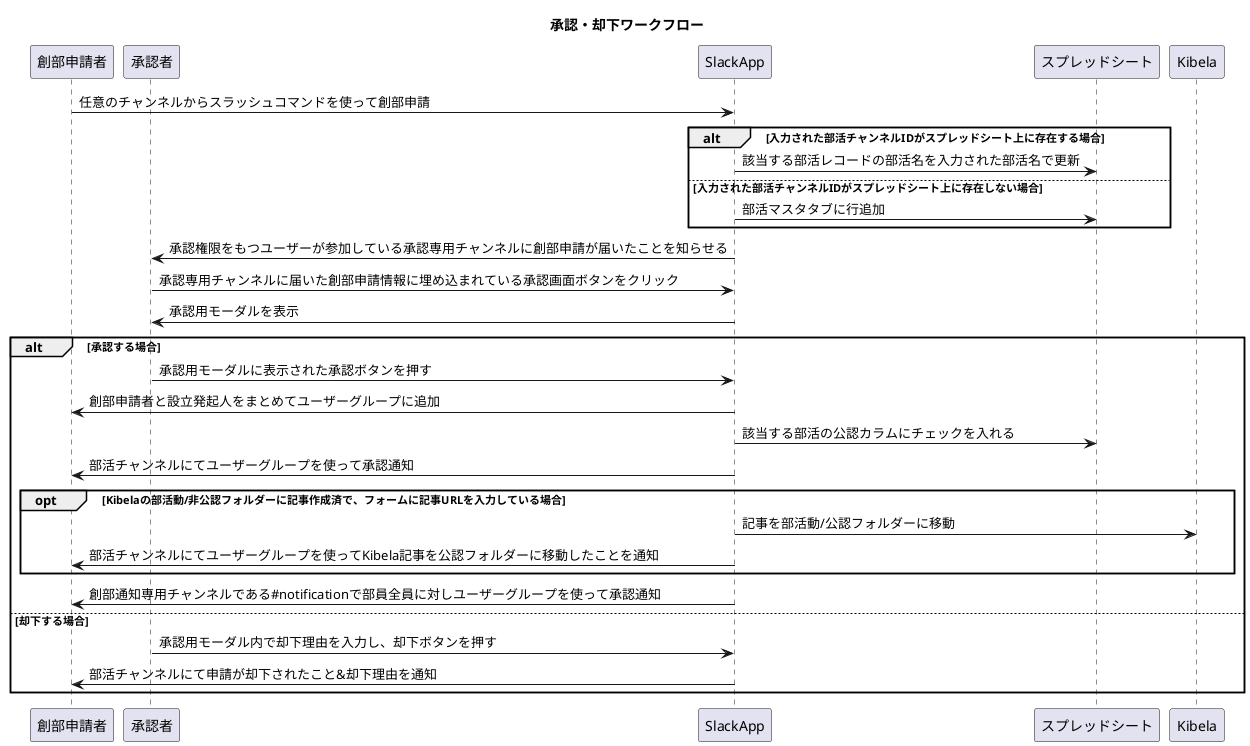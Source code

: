 @startuml
title 承認・却下ワークフロー

participant 創部申請者
participant 承認者

創部申請者 -> SlackApp: 任意のチャンネルからスラッシュコマンドを使って創部申請
alt 入力された部活チャンネルIDがスプレッドシート上に存在する場合
    SlackApp -> スプレッドシート: 該当する部活レコードの部活名を入力された部活名で更新
else 入力された部活チャンネルIDがスプレッドシート上に存在しない場合
    SlackApp -> スプレッドシート: 部活マスタタブに行追加
end
SlackApp -> 承認者: 承認権限をもつユーザーが参加している承認専用チャンネルに創部申請が届いたことを知らせる
承認者 -> SlackApp: 承認専用チャンネルに届いた創部申請情報に埋め込まれている承認画面ボタンをクリック
SlackApp -> 承認者: 承認用モーダルを表示
alt 承認する場合
    承認者 -> SlackApp: 承認用モーダルに表示された承認ボタンを押す
    SlackApp -> 創部申請者: 創部申請者と設立発起人をまとめてユーザーグループに追加
    SlackApp -> スプレッドシート: 該当する部活の公認カラムにチェックを入れる
    SlackApp -> 創部申請者: 部活チャンネルにてユーザーグループを使って承認通知
    opt Kibelaの部活動/非公認フォルダーに記事作成済で、フォームに記事URLを入力している場合
        SlackApp -> Kibela: 記事を部活動/公認フォルダーに移動
        創部申請者 <- SlackApp: 部活チャンネルにてユーザーグループを使ってKibela記事を公認フォルダーに移動したことを通知
    end
    SlackApp -> 創部申請者: 創部通知専用チャンネルである#notificationで部員全員に対しユーザーグループを使って承認通知
else 却下する場合
    承認者 -> SlackApp: 承認用モーダル内で却下理由を入力し、却下ボタンを押す
    SlackApp -> 創部申請者: 部活チャンネルにて申請が却下されたこと&却下理由を通知
end
@enduml